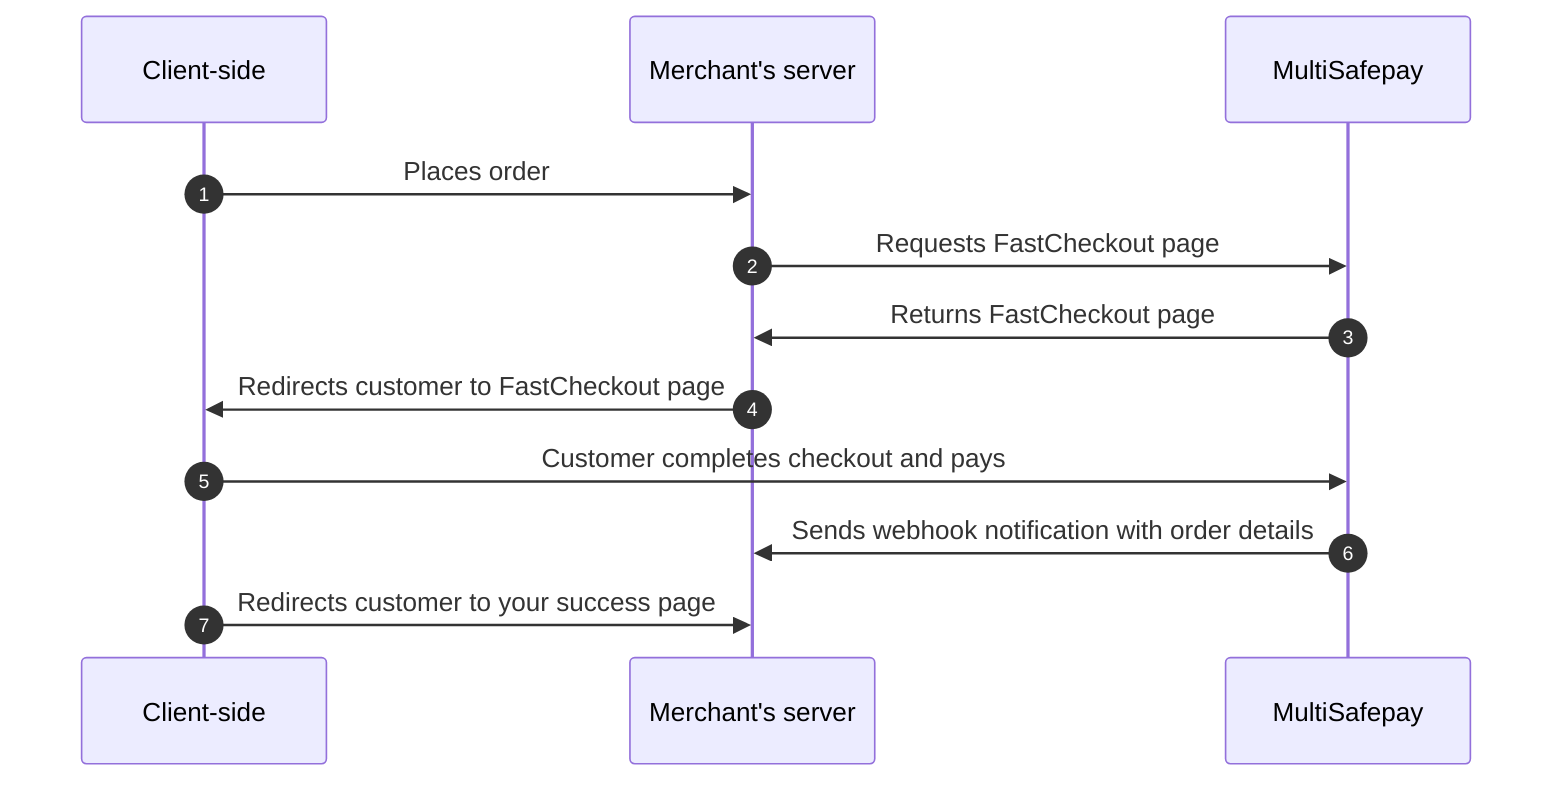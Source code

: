 sequenceDiagram
    autonumber
    participant C as Client-side
    participant Me as Merchant's server
    participant Mu as MultiSafepay

    C->>Me: Places order
    Me->>Mu: Requests FastCheckout page
    Mu->>Me: Returns FastCheckout page
    Me->>C: Redirects customer to FastCheckout page
    C->>Mu: Customer completes checkout and pays
    Mu->>Me: Sends webhook notification with order details
    C->>Me: Redirects customer to your success page